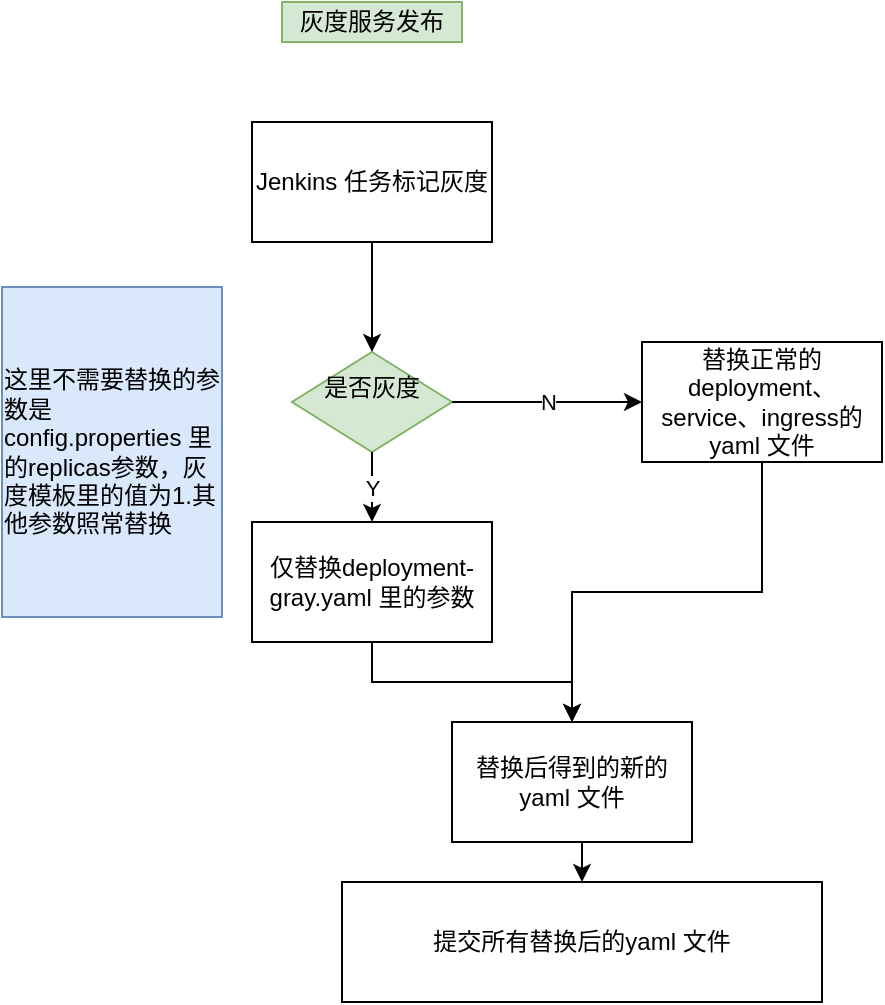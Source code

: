 <mxfile version="10.7.6" type="github"><diagram id="obzR_fWzB9Uy91sB9DMi" name="服务发布"><mxGraphModel dx="754" dy="356" grid="1" gridSize="10" guides="1" tooltips="1" connect="1" arrows="1" fold="1" page="1" pageScale="1" pageWidth="827" pageHeight="1169" math="0" shadow="0"><root><mxCell id="0"/><mxCell id="1" parent="0"/><mxCell id="ACEnJHYulJAEpEy5BbEL-31" style="edgeStyle=orthogonalEdgeStyle;rounded=0;orthogonalLoop=1;jettySize=auto;html=1;exitX=0.5;exitY=1;exitDx=0;exitDy=0;" edge="1" parent="1" target="ACEnJHYulJAEpEy5BbEL-30"><mxGeometry relative="1" as="geometry"><mxPoint x="510" y="664" as="sourcePoint"/></mxGeometry></mxCell><mxCell id="KntYtpm8iiO0Uuw_nB0A-1" value="" style="group" vertex="1" connectable="0" parent="1"><mxGeometry x="60" y="60" width="440" height="500" as="geometry"/></mxCell><mxCell id="ACEnJHYulJAEpEy5BbEL-1" value="灰度服务发布" style="text;html=1;strokeColor=#82b366;fillColor=#d5e8d4;align=center;verticalAlign=middle;whiteSpace=wrap;rounded=0;" vertex="1" parent="KntYtpm8iiO0Uuw_nB0A-1"><mxGeometry x="140" width="90" height="20" as="geometry"/></mxCell><mxCell id="ACEnJHYulJAEpEy5BbEL-3" value="Jenkins 任务标记灰度" style="rounded=0;whiteSpace=wrap;html=1;" vertex="1" parent="KntYtpm8iiO0Uuw_nB0A-1"><mxGeometry x="125" y="60" width="120" height="60" as="geometry"/></mxCell><mxCell id="ACEnJHYulJAEpEy5BbEL-4" value="是否灰度&lt;br&gt;&lt;br&gt;" style="rhombus;whiteSpace=wrap;html=1;fillColor=#d5e8d4;strokeColor=#82b366;" vertex="1" parent="KntYtpm8iiO0Uuw_nB0A-1"><mxGeometry x="145" y="175" width="80" height="50" as="geometry"/></mxCell><mxCell id="ACEnJHYulJAEpEy5BbEL-5" style="edgeStyle=orthogonalEdgeStyle;rounded=0;orthogonalLoop=1;jettySize=auto;html=1;exitX=0.5;exitY=1;exitDx=0;exitDy=0;" edge="1" parent="KntYtpm8iiO0Uuw_nB0A-1" source="ACEnJHYulJAEpEy5BbEL-3" target="ACEnJHYulJAEpEy5BbEL-4"><mxGeometry relative="1" as="geometry"/></mxCell><mxCell id="ACEnJHYulJAEpEy5BbEL-6" value="替换正常的deployment、service、ingress的yaml 文件" style="rounded=0;whiteSpace=wrap;html=1;" vertex="1" parent="KntYtpm8iiO0Uuw_nB0A-1"><mxGeometry x="320" y="170" width="120" height="60" as="geometry"/></mxCell><mxCell id="ACEnJHYulJAEpEy5BbEL-9" value="N" style="edgeStyle=orthogonalEdgeStyle;rounded=0;orthogonalLoop=1;jettySize=auto;html=1;exitX=1;exitY=0.5;exitDx=0;exitDy=0;entryX=0;entryY=0.5;entryDx=0;entryDy=0;" edge="1" parent="KntYtpm8iiO0Uuw_nB0A-1" source="ACEnJHYulJAEpEy5BbEL-4" target="ACEnJHYulJAEpEy5BbEL-6"><mxGeometry relative="1" as="geometry"/></mxCell><mxCell id="ACEnJHYulJAEpEy5BbEL-7" value="仅替换deployment-gray.yaml 里的参数" style="rounded=0;whiteSpace=wrap;html=1;" vertex="1" parent="KntYtpm8iiO0Uuw_nB0A-1"><mxGeometry x="125" y="260" width="120" height="60" as="geometry"/></mxCell><mxCell id="ACEnJHYulJAEpEy5BbEL-8" value="Y" style="edgeStyle=orthogonalEdgeStyle;rounded=0;orthogonalLoop=1;jettySize=auto;html=1;entryX=0.5;entryY=0;entryDx=0;entryDy=0;" edge="1" parent="KntYtpm8iiO0Uuw_nB0A-1" source="ACEnJHYulJAEpEy5BbEL-4" target="ACEnJHYulJAEpEy5BbEL-7"><mxGeometry relative="1" as="geometry"/></mxCell><mxCell id="ACEnJHYulJAEpEy5BbEL-10" value="&lt;div style=&quot;text-align: left&quot;&gt;&lt;span&gt;这里不需要替换的参数是config.properties 里的replicas参数，灰度模板里的值为1.其他参数照常替换&lt;/span&gt;&lt;/div&gt;" style="text;html=1;strokeColor=#6c8ebf;fillColor=#dae8fc;align=center;verticalAlign=middle;whiteSpace=wrap;rounded=0;" vertex="1" parent="KntYtpm8iiO0Uuw_nB0A-1"><mxGeometry y="142.5" width="110" height="165" as="geometry"/></mxCell><mxCell id="ACEnJHYulJAEpEy5BbEL-11" value="替换后得到的新的yaml 文件" style="rounded=0;whiteSpace=wrap;html=1;" vertex="1" parent="KntYtpm8iiO0Uuw_nB0A-1"><mxGeometry x="225" y="360" width="120" height="60" as="geometry"/></mxCell><mxCell id="ACEnJHYulJAEpEy5BbEL-13" style="edgeStyle=orthogonalEdgeStyle;rounded=0;orthogonalLoop=1;jettySize=auto;html=1;exitX=0.5;exitY=1;exitDx=0;exitDy=0;entryX=0.5;entryY=0;entryDx=0;entryDy=0;" edge="1" parent="KntYtpm8iiO0Uuw_nB0A-1" source="ACEnJHYulJAEpEy5BbEL-6" target="ACEnJHYulJAEpEy5BbEL-11"><mxGeometry relative="1" as="geometry"/></mxCell><mxCell id="ACEnJHYulJAEpEy5BbEL-12" style="edgeStyle=orthogonalEdgeStyle;rounded=0;orthogonalLoop=1;jettySize=auto;html=1;exitX=0.5;exitY=1;exitDx=0;exitDy=0;entryX=0.5;entryY=0;entryDx=0;entryDy=0;" edge="1" parent="KntYtpm8iiO0Uuw_nB0A-1" source="ACEnJHYulJAEpEy5BbEL-7" target="ACEnJHYulJAEpEy5BbEL-11"><mxGeometry relative="1" as="geometry"/></mxCell><mxCell id="ACEnJHYulJAEpEy5BbEL-33" value="提交所有替换后的yaml 文件" style="rounded=0;whiteSpace=wrap;html=1;" vertex="1" parent="KntYtpm8iiO0Uuw_nB0A-1"><mxGeometry x="170" y="440" width="240" height="60" as="geometry"/></mxCell><mxCell id="ACEnJHYulJAEpEy5BbEL-34" style="edgeStyle=orthogonalEdgeStyle;rounded=0;orthogonalLoop=1;jettySize=auto;html=1;exitX=0.5;exitY=1;exitDx=0;exitDy=0;entryX=0.5;entryY=0;entryDx=0;entryDy=0;" edge="1" parent="KntYtpm8iiO0Uuw_nB0A-1" source="ACEnJHYulJAEpEy5BbEL-11" target="ACEnJHYulJAEpEy5BbEL-33"><mxGeometry relative="1" as="geometry"/></mxCell></root></mxGraphModel></diagram><diagram id="hnu6fc1P8_6s1K1P2JYe" name="灰度策略发布和下线"><mxGraphModel dx="754" dy="405" grid="1" gridSize="10" guides="1" tooltips="1" connect="1" arrows="1" fold="1" page="1" pageScale="1" pageWidth="827" pageHeight="1169" math="0" shadow="0"><root><mxCell id="LRJdMumyMGErCROMFgsD-0"/><mxCell id="LRJdMumyMGErCROMFgsD-1" parent="LRJdMumyMGErCROMFgsD-0"/><mxCell id="TCdJJg0brs5BL4l87MGK-6" value="" style="group" vertex="1" connectable="0" parent="LRJdMumyMGErCROMFgsD-1"><mxGeometry x="20" y="115" width="440" height="355" as="geometry"/></mxCell><mxCell id="gxUX11ZjCW-yHot-yDvu-1" value="灰度策略上线下线" style="text;html=1;strokeColor=#82b366;fillColor=#d5e8d4;align=center;verticalAlign=middle;whiteSpace=wrap;rounded=0;" vertex="1" parent="TCdJJg0brs5BL4l87MGK-6"><mxGeometry x="180" width="120" height="30" as="geometry"/></mxCell><mxCell id="0gGDRx8gYK5kHaHBv26F-1" value="jenkins 任务" style="rounded=0;whiteSpace=wrap;html=1;" vertex="1" parent="TCdJJg0brs5BL4l87MGK-6"><mxGeometry x="180" y="75" width="120" height="40" as="geometry"/></mxCell><mxCell id="0gGDRx8gYK5kHaHBv26F-2" value="上线" style="rhombus;whiteSpace=wrap;html=1;fillColor=#d5e8d4;strokeColor=#82b366;" vertex="1" parent="TCdJJg0brs5BL4l87MGK-6"><mxGeometry x="200" y="145" width="80" height="60" as="geometry"/></mxCell><mxCell id="0gGDRx8gYK5kHaHBv26F-5" style="edgeStyle=orthogonalEdgeStyle;rounded=0;orthogonalLoop=1;jettySize=auto;html=1;exitX=0.5;exitY=1;exitDx=0;exitDy=0;" edge="1" parent="TCdJJg0brs5BL4l87MGK-6" source="0gGDRx8gYK5kHaHBv26F-1" target="0gGDRx8gYK5kHaHBv26F-2"><mxGeometry relative="1" as="geometry"/></mxCell><mxCell id="0gGDRx8gYK5kHaHBv26F-3" value="设置为false" style="rounded=0;whiteSpace=wrap;html=1;" vertex="1" parent="TCdJJg0brs5BL4l87MGK-6"><mxGeometry x="320" y="150" width="120" height="50" as="geometry"/></mxCell><mxCell id="0gGDRx8gYK5kHaHBv26F-7" value="N" style="edgeStyle=orthogonalEdgeStyle;rounded=0;orthogonalLoop=1;jettySize=auto;html=1;exitX=1;exitY=0.5;exitDx=0;exitDy=0;entryX=0;entryY=0.5;entryDx=0;entryDy=0;" edge="1" parent="TCdJJg0brs5BL4l87MGK-6" source="0gGDRx8gYK5kHaHBv26F-2" target="0gGDRx8gYK5kHaHBv26F-3"><mxGeometry relative="1" as="geometry"/></mxCell><mxCell id="0gGDRx8gYK5kHaHBv26F-4" value="设置开关为true" style="rounded=0;whiteSpace=wrap;html=1;" vertex="1" parent="TCdJJg0brs5BL4l87MGK-6"><mxGeometry x="180" y="235" width="120" height="50" as="geometry"/></mxCell><mxCell id="0gGDRx8gYK5kHaHBv26F-6" value="Y" style="edgeStyle=orthogonalEdgeStyle;rounded=0;orthogonalLoop=1;jettySize=auto;html=1;exitX=0.5;exitY=1;exitDx=0;exitDy=0;entryX=0.5;entryY=0;entryDx=0;entryDy=0;" edge="1" parent="TCdJJg0brs5BL4l87MGK-6" source="0gGDRx8gYK5kHaHBv26F-2" target="0gGDRx8gYK5kHaHBv26F-4"><mxGeometry relative="1" as="geometry"/></mxCell><mxCell id="0gGDRx8gYK5kHaHBv26F-8" value="提交开关值到k8s" style="rounded=0;whiteSpace=wrap;html=1;" vertex="1" parent="TCdJJg0brs5BL4l87MGK-6"><mxGeometry x="270" y="315" width="120" height="40" as="geometry"/></mxCell><mxCell id="0gGDRx8gYK5kHaHBv26F-10" style="edgeStyle=orthogonalEdgeStyle;rounded=0;orthogonalLoop=1;jettySize=auto;html=1;exitX=0.5;exitY=1;exitDx=0;exitDy=0;entryX=0.5;entryY=0;entryDx=0;entryDy=0;" edge="1" parent="TCdJJg0brs5BL4l87MGK-6" source="0gGDRx8gYK5kHaHBv26F-3" target="0gGDRx8gYK5kHaHBv26F-8"><mxGeometry relative="1" as="geometry"><Array as="points"><mxPoint x="380" y="295"/><mxPoint x="330" y="295"/></Array></mxGeometry></mxCell><mxCell id="0gGDRx8gYK5kHaHBv26F-9" style="edgeStyle=orthogonalEdgeStyle;rounded=0;orthogonalLoop=1;jettySize=auto;html=1;exitX=0.5;exitY=1;exitDx=0;exitDy=0;entryX=0.5;entryY=0;entryDx=0;entryDy=0;" edge="1" parent="TCdJJg0brs5BL4l87MGK-6" source="0gGDRx8gYK5kHaHBv26F-4" target="0gGDRx8gYK5kHaHBv26F-8"><mxGeometry relative="1" as="geometry"><Array as="points"><mxPoint x="240" y="295"/><mxPoint x="330" y="295"/></Array></mxGeometry></mxCell><mxCell id="0gGDRx8gYK5kHaHBv26F-13" value="设置策略按照内网ip方式判断是否走灰度，同时又一个公用参数，作为k8s灰度的总的标记，用于随时屏蔽灰度的策略。" style="text;html=1;strokeColor=#6c8ebf;fillColor=#dae8fc;align=center;verticalAlign=middle;whiteSpace=wrap;rounded=0;" vertex="1" parent="TCdJJg0brs5BL4l87MGK-6"><mxGeometry y="55" width="120" height="200" as="geometry"/></mxCell><mxCell id="TCdJJg0brs5BL4l87MGK-7" value="" style="group" vertex="1" connectable="0" parent="LRJdMumyMGErCROMFgsD-1"><mxGeometry x="510" y="115" width="150" height="335" as="geometry"/></mxCell><mxCell id="TCdJJg0brs5BL4l87MGK-0" value="jenkins 任务" style="rounded=1;whiteSpace=wrap;html=1;" vertex="1" parent="TCdJJg0brs5BL4l87MGK-7"><mxGeometry x="20" y="70" width="110" height="40" as="geometry"/></mxCell><mxCell id="TCdJJg0brs5BL4l87MGK-1" value="灰度服务下线" style="text;html=1;strokeColor=#b85450;fillColor=#f8cecc;align=center;verticalAlign=middle;whiteSpace=wrap;rounded=0;" vertex="1" parent="TCdJJg0brs5BL4l87MGK-7"><mxGeometry x="20" width="120" height="20" as="geometry"/></mxCell><mxCell id="TCdJJg0brs5BL4l87MGK-2" value="获取config.properties 里的gray-deploy 里的值和命名空间namesapace，假设为xxx,i-bedrock" style="rounded=0;whiteSpace=wrap;html=1;fillColor=#ffe6cc;strokeColor=#d79b00;" vertex="1" parent="TCdJJg0brs5BL4l87MGK-7"><mxGeometry y="145" width="150" height="95" as="geometry"/></mxCell><mxCell id="TCdJJg0brs5BL4l87MGK-4" style="edgeStyle=orthogonalEdgeStyle;rounded=0;orthogonalLoop=1;jettySize=auto;html=1;exitX=0.5;exitY=1;exitDx=0;exitDy=0;entryX=0.5;entryY=0;entryDx=0;entryDy=0;" edge="1" parent="TCdJJg0brs5BL4l87MGK-7" source="TCdJJg0brs5BL4l87MGK-0" target="TCdJJg0brs5BL4l87MGK-2"><mxGeometry relative="1" as="geometry"/></mxCell><mxCell id="TCdJJg0brs5BL4l87MGK-3" value="执行删除服务命令：&lt;br&gt;kubectl&amp;nbsp; delete deploy xxx -n&amp;nbsp; i-bedrock&amp;nbsp;&lt;br&gt;" style="rounded=0;whiteSpace=wrap;html=1;fillColor=#e1d5e7;strokeColor=#9673a6;" vertex="1" parent="TCdJJg0brs5BL4l87MGK-7"><mxGeometry y="265" width="150" height="70" as="geometry"/></mxCell><mxCell id="TCdJJg0brs5BL4l87MGK-5" style="edgeStyle=orthogonalEdgeStyle;rounded=0;orthogonalLoop=1;jettySize=auto;html=1;exitX=0.5;exitY=1;exitDx=0;exitDy=0;entryX=0.5;entryY=0;entryDx=0;entryDy=0;" edge="1" parent="TCdJJg0brs5BL4l87MGK-7" source="TCdJJg0brs5BL4l87MGK-2" target="TCdJJg0brs5BL4l87MGK-3"><mxGeometry relative="1" as="geometry"/></mxCell></root></mxGraphModel></diagram></mxfile>